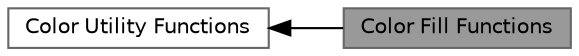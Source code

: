 digraph "Color Fill Functions"
{
 // LATEX_PDF_SIZE
  bgcolor="transparent";
  edge [fontname=Helvetica,fontsize=10,labelfontname=Helvetica,labelfontsize=10];
  node [fontname=Helvetica,fontsize=10,shape=box,height=0.2,width=0.4];
  rankdir=LR;
  Node1 [id="Node000001",label="Color Fill Functions",height=0.2,width=0.4,color="gray40", fillcolor="grey60", style="filled", fontcolor="black",tooltip="Functions for filling LED arrays with colors and gradients"];
  Node2 [id="Node000002",label="Color Utility Functions",height=0.2,width=0.4,color="grey40", fillcolor="white", style="filled",URL="$d9/da8/group___color_utils.html",tooltip="A variety of functions for working with color, palettes, and leds"];
  Node2->Node1 [shape=plaintext, dir="back", style="solid"];
}
